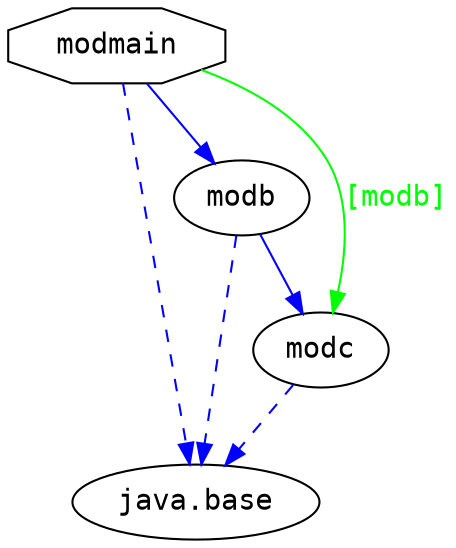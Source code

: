 # Created by depvis.JigsawDepVisualizer on Tue Oct 17 12:30:15 CEST 2017
digraph Java9_Dependency_Visualizer {
modmain[fontname="Consolas",shape="octagon",label="modmain"];
modb[fontname="Consolas",shape="ellipse",label="modb"];
java_base[fontname="Consolas",shape="ellipse",label="java.base"];
modc[fontname="Consolas",shape="ellipse",label="modc"];
modmain -> modb[color="#0000ff",fontname="Consolas",fontcolor="#0000ff",weight="8"]
modmain -> java_base[color="#0000ff",fontname="Consolas",fontcolor="#0000ff",style="dashed",weight="16"]
modmain -> modc[color="#00ff00",fontname="Consolas",fontcolor="#00ff00",weight="4",label="[modb]"]
modb -> modc[color="#0000ff",fontname="Consolas",fontcolor="#0000ff",weight="8"]
modb -> java_base[color="#0000ff",fontname="Consolas",fontcolor="#0000ff",style="dashed",weight="16"]
modc -> java_base[color="#0000ff",fontname="Consolas",fontcolor="#0000ff",style="dashed",weight="16"]
}
